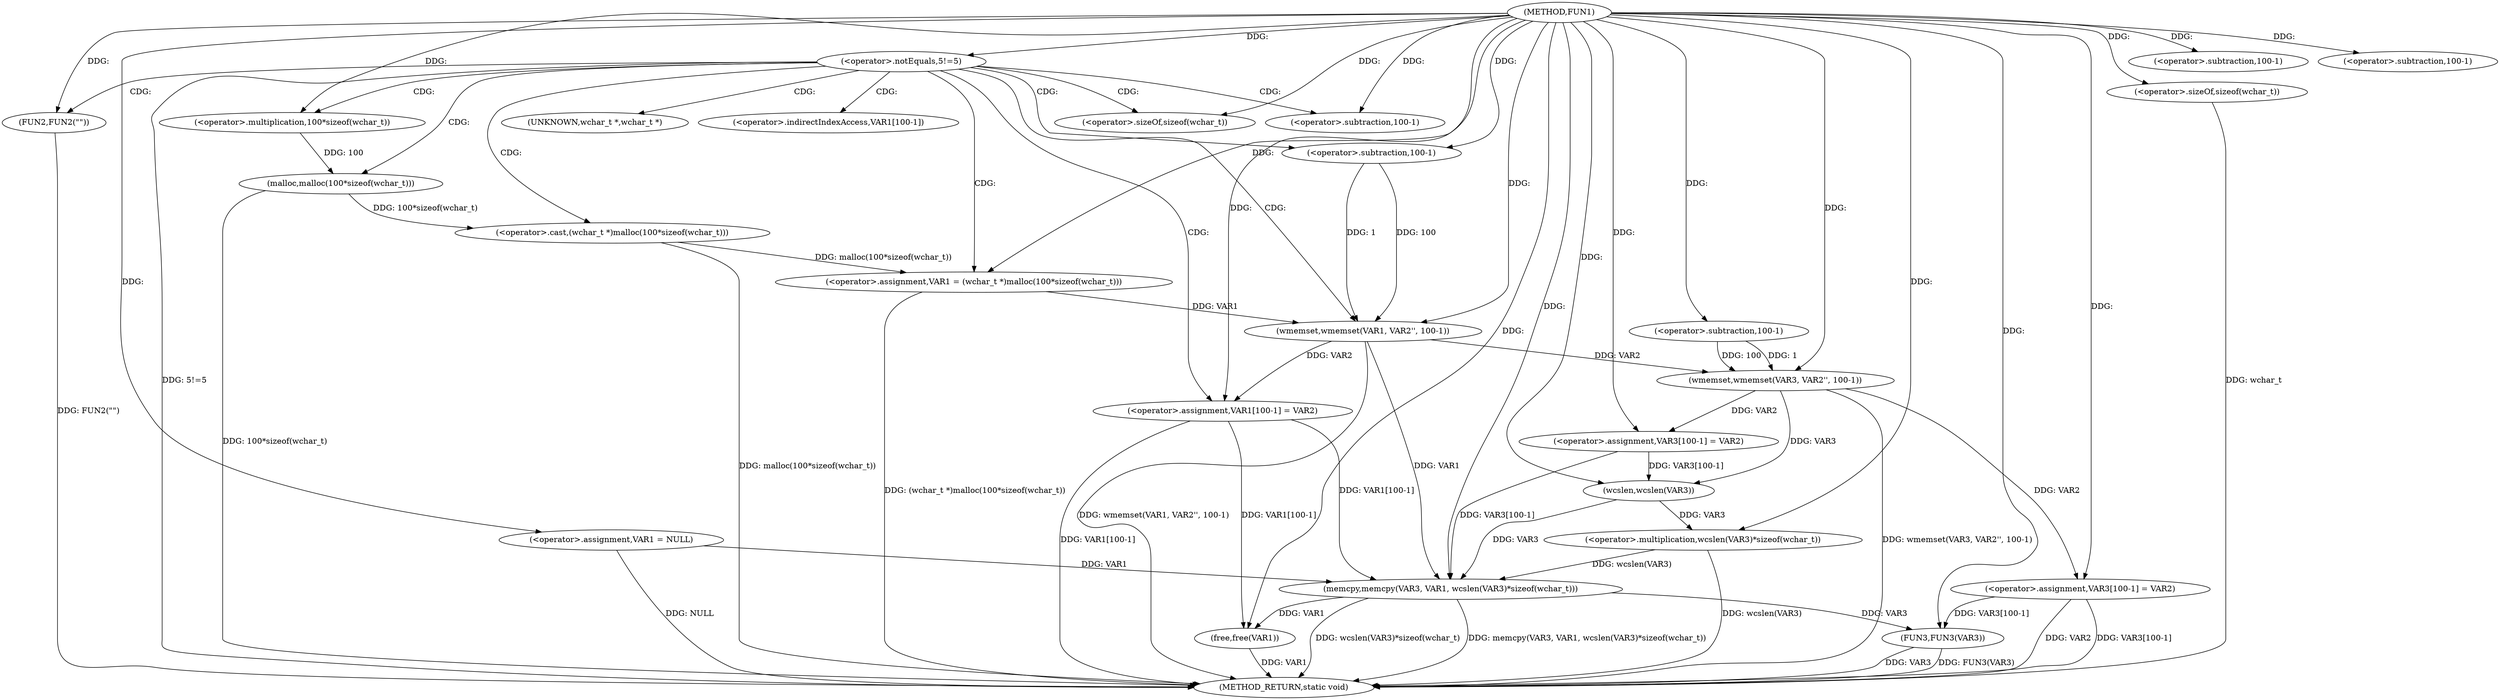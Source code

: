 digraph FUN1 {  
"1000100" [label = "(METHOD,FUN1)" ]
"1000171" [label = "(METHOD_RETURN,static void)" ]
"1000103" [label = "(<operator>.assignment,VAR1 = NULL)" ]
"1000107" [label = "(<operator>.notEquals,5!=5)" ]
"1000111" [label = "(FUN2,FUN2(\"\"))" ]
"1000115" [label = "(<operator>.assignment,VAR1 = (wchar_t *)malloc(100*sizeof(wchar_t)))" ]
"1000117" [label = "(<operator>.cast,(wchar_t *)malloc(100*sizeof(wchar_t)))" ]
"1000119" [label = "(malloc,malloc(100*sizeof(wchar_t)))" ]
"1000120" [label = "(<operator>.multiplication,100*sizeof(wchar_t))" ]
"1000122" [label = "(<operator>.sizeOf,sizeof(wchar_t))" ]
"1000124" [label = "(wmemset,wmemset(VAR1, VAR2'', 100-1))" ]
"1000127" [label = "(<operator>.subtraction,100-1)" ]
"1000130" [label = "(<operator>.assignment,VAR1[100-1] = VAR2)" ]
"1000133" [label = "(<operator>.subtraction,100-1)" ]
"1000139" [label = "(wmemset,wmemset(VAR3, VAR2'', 100-1))" ]
"1000142" [label = "(<operator>.subtraction,100-1)" ]
"1000145" [label = "(<operator>.assignment,VAR3[100-1] = VAR2)" ]
"1000148" [label = "(<operator>.subtraction,100-1)" ]
"1000152" [label = "(memcpy,memcpy(VAR3, VAR1, wcslen(VAR3)*sizeof(wchar_t)))" ]
"1000155" [label = "(<operator>.multiplication,wcslen(VAR3)*sizeof(wchar_t))" ]
"1000156" [label = "(wcslen,wcslen(VAR3))" ]
"1000158" [label = "(<operator>.sizeOf,sizeof(wchar_t))" ]
"1000160" [label = "(<operator>.assignment,VAR3[100-1] = VAR2)" ]
"1000163" [label = "(<operator>.subtraction,100-1)" ]
"1000167" [label = "(FUN3,FUN3(VAR3))" ]
"1000169" [label = "(free,free(VAR1))" ]
"1000118" [label = "(UNKNOWN,wchar_t *,wchar_t *)" ]
"1000131" [label = "(<operator>.indirectIndexAccess,VAR1[100-1])" ]
  "1000107" -> "1000171"  [ label = "DDG: 5!=5"] 
  "1000103" -> "1000171"  [ label = "DDG: NULL"] 
  "1000139" -> "1000171"  [ label = "DDG: wmemset(VAR3, VAR2'', 100-1)"] 
  "1000119" -> "1000171"  [ label = "DDG: 100*sizeof(wchar_t)"] 
  "1000169" -> "1000171"  [ label = "DDG: VAR1"] 
  "1000155" -> "1000171"  [ label = "DDG: wcslen(VAR3)"] 
  "1000117" -> "1000171"  [ label = "DDG: malloc(100*sizeof(wchar_t))"] 
  "1000158" -> "1000171"  [ label = "DDG: wchar_t"] 
  "1000115" -> "1000171"  [ label = "DDG: (wchar_t *)malloc(100*sizeof(wchar_t))"] 
  "1000167" -> "1000171"  [ label = "DDG: VAR3"] 
  "1000160" -> "1000171"  [ label = "DDG: VAR2"] 
  "1000152" -> "1000171"  [ label = "DDG: memcpy(VAR3, VAR1, wcslen(VAR3)*sizeof(wchar_t))"] 
  "1000152" -> "1000171"  [ label = "DDG: wcslen(VAR3)*sizeof(wchar_t)"] 
  "1000167" -> "1000171"  [ label = "DDG: FUN3(VAR3)"] 
  "1000111" -> "1000171"  [ label = "DDG: FUN2(\"\")"] 
  "1000160" -> "1000171"  [ label = "DDG: VAR3[100-1]"] 
  "1000130" -> "1000171"  [ label = "DDG: VAR1[100-1]"] 
  "1000124" -> "1000171"  [ label = "DDG: wmemset(VAR1, VAR2'', 100-1)"] 
  "1000100" -> "1000103"  [ label = "DDG: "] 
  "1000100" -> "1000107"  [ label = "DDG: "] 
  "1000100" -> "1000111"  [ label = "DDG: "] 
  "1000117" -> "1000115"  [ label = "DDG: malloc(100*sizeof(wchar_t))"] 
  "1000100" -> "1000115"  [ label = "DDG: "] 
  "1000119" -> "1000117"  [ label = "DDG: 100*sizeof(wchar_t)"] 
  "1000120" -> "1000119"  [ label = "DDG: 100"] 
  "1000100" -> "1000120"  [ label = "DDG: "] 
  "1000100" -> "1000122"  [ label = "DDG: "] 
  "1000115" -> "1000124"  [ label = "DDG: VAR1"] 
  "1000100" -> "1000124"  [ label = "DDG: "] 
  "1000127" -> "1000124"  [ label = "DDG: 100"] 
  "1000127" -> "1000124"  [ label = "DDG: 1"] 
  "1000100" -> "1000127"  [ label = "DDG: "] 
  "1000124" -> "1000130"  [ label = "DDG: VAR2"] 
  "1000100" -> "1000130"  [ label = "DDG: "] 
  "1000100" -> "1000133"  [ label = "DDG: "] 
  "1000100" -> "1000139"  [ label = "DDG: "] 
  "1000124" -> "1000139"  [ label = "DDG: VAR2"] 
  "1000142" -> "1000139"  [ label = "DDG: 100"] 
  "1000142" -> "1000139"  [ label = "DDG: 1"] 
  "1000100" -> "1000142"  [ label = "DDG: "] 
  "1000139" -> "1000145"  [ label = "DDG: VAR2"] 
  "1000100" -> "1000145"  [ label = "DDG: "] 
  "1000100" -> "1000148"  [ label = "DDG: "] 
  "1000156" -> "1000152"  [ label = "DDG: VAR3"] 
  "1000145" -> "1000152"  [ label = "DDG: VAR3[100-1]"] 
  "1000100" -> "1000152"  [ label = "DDG: "] 
  "1000124" -> "1000152"  [ label = "DDG: VAR1"] 
  "1000103" -> "1000152"  [ label = "DDG: VAR1"] 
  "1000130" -> "1000152"  [ label = "DDG: VAR1[100-1]"] 
  "1000155" -> "1000152"  [ label = "DDG: wcslen(VAR3)"] 
  "1000156" -> "1000155"  [ label = "DDG: VAR3"] 
  "1000139" -> "1000156"  [ label = "DDG: VAR3"] 
  "1000145" -> "1000156"  [ label = "DDG: VAR3[100-1]"] 
  "1000100" -> "1000156"  [ label = "DDG: "] 
  "1000100" -> "1000155"  [ label = "DDG: "] 
  "1000100" -> "1000158"  [ label = "DDG: "] 
  "1000100" -> "1000160"  [ label = "DDG: "] 
  "1000139" -> "1000160"  [ label = "DDG: VAR2"] 
  "1000100" -> "1000163"  [ label = "DDG: "] 
  "1000152" -> "1000167"  [ label = "DDG: VAR3"] 
  "1000160" -> "1000167"  [ label = "DDG: VAR3[100-1]"] 
  "1000100" -> "1000167"  [ label = "DDG: "] 
  "1000152" -> "1000169"  [ label = "DDG: VAR1"] 
  "1000130" -> "1000169"  [ label = "DDG: VAR1[100-1]"] 
  "1000100" -> "1000169"  [ label = "DDG: "] 
  "1000107" -> "1000131"  [ label = "CDG: "] 
  "1000107" -> "1000120"  [ label = "CDG: "] 
  "1000107" -> "1000117"  [ label = "CDG: "] 
  "1000107" -> "1000127"  [ label = "CDG: "] 
  "1000107" -> "1000111"  [ label = "CDG: "] 
  "1000107" -> "1000124"  [ label = "CDG: "] 
  "1000107" -> "1000119"  [ label = "CDG: "] 
  "1000107" -> "1000130"  [ label = "CDG: "] 
  "1000107" -> "1000115"  [ label = "CDG: "] 
  "1000107" -> "1000133"  [ label = "CDG: "] 
  "1000107" -> "1000118"  [ label = "CDG: "] 
  "1000107" -> "1000122"  [ label = "CDG: "] 
}
